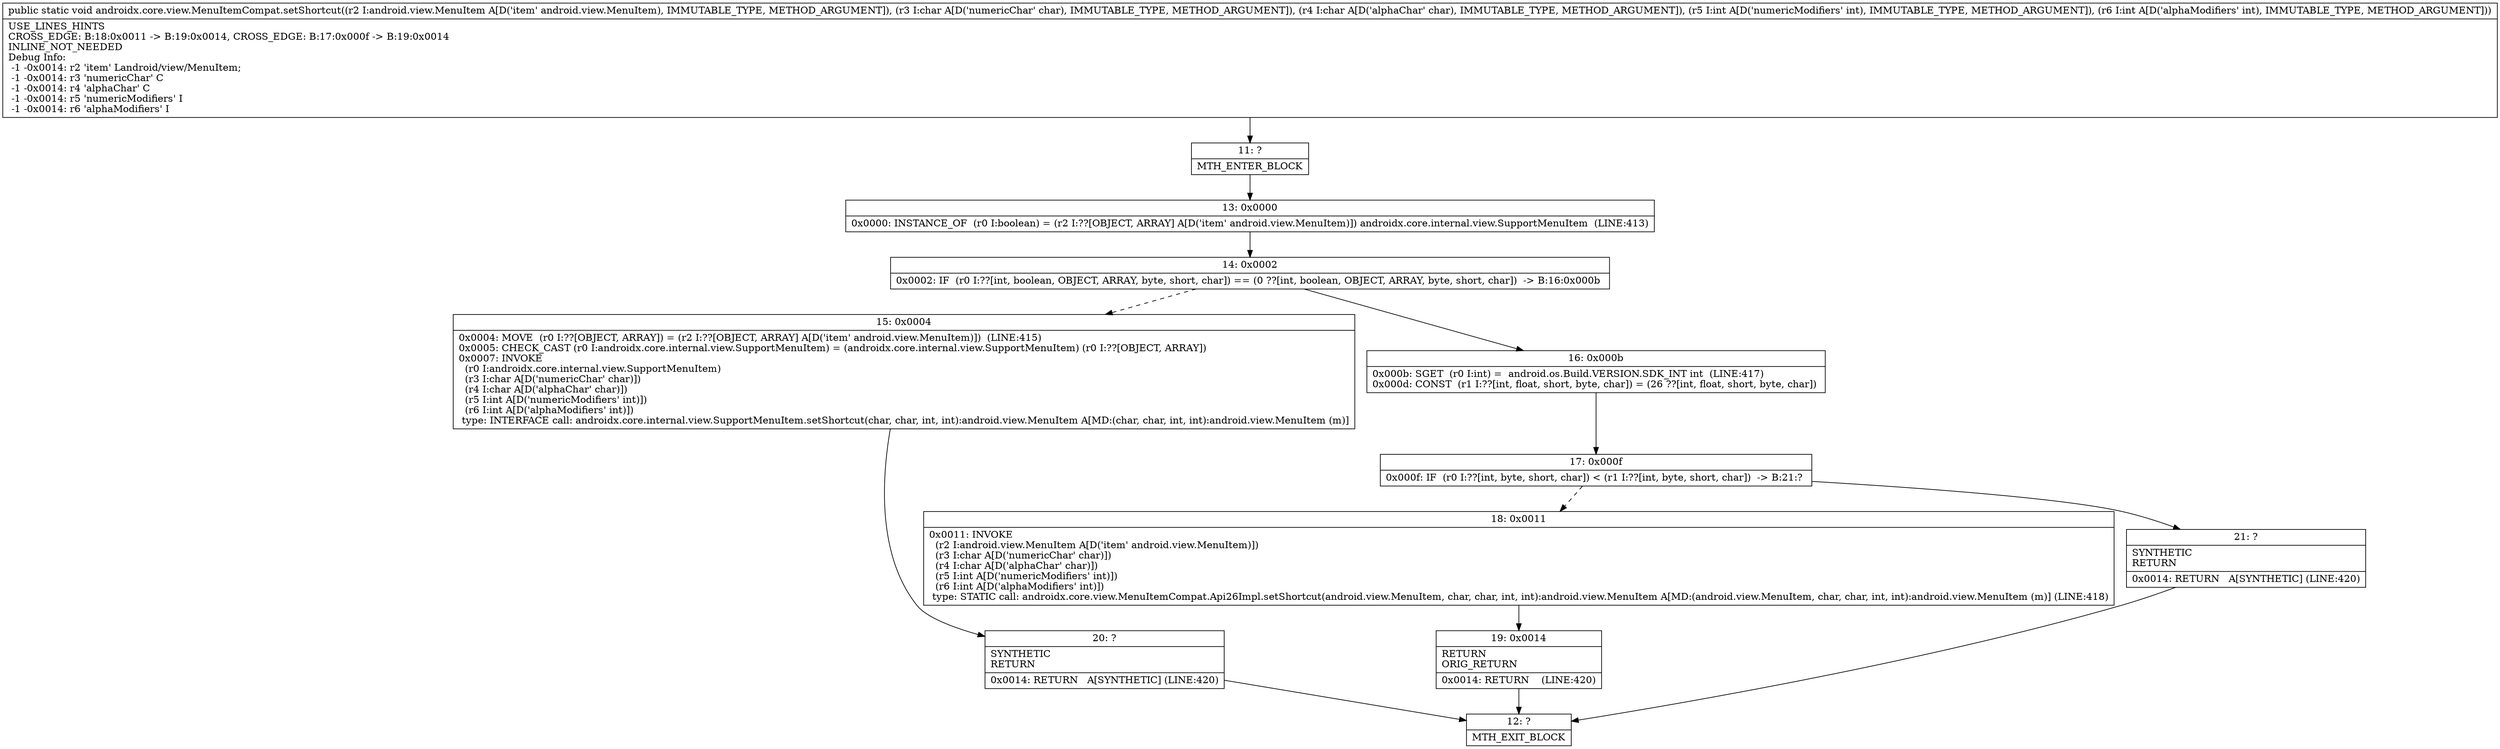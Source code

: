 digraph "CFG forandroidx.core.view.MenuItemCompat.setShortcut(Landroid\/view\/MenuItem;CCII)V" {
Node_11 [shape=record,label="{11\:\ ?|MTH_ENTER_BLOCK\l}"];
Node_13 [shape=record,label="{13\:\ 0x0000|0x0000: INSTANCE_OF  (r0 I:boolean) = (r2 I:??[OBJECT, ARRAY] A[D('item' android.view.MenuItem)]) androidx.core.internal.view.SupportMenuItem  (LINE:413)\l}"];
Node_14 [shape=record,label="{14\:\ 0x0002|0x0002: IF  (r0 I:??[int, boolean, OBJECT, ARRAY, byte, short, char]) == (0 ??[int, boolean, OBJECT, ARRAY, byte, short, char])  \-\> B:16:0x000b \l}"];
Node_15 [shape=record,label="{15\:\ 0x0004|0x0004: MOVE  (r0 I:??[OBJECT, ARRAY]) = (r2 I:??[OBJECT, ARRAY] A[D('item' android.view.MenuItem)])  (LINE:415)\l0x0005: CHECK_CAST (r0 I:androidx.core.internal.view.SupportMenuItem) = (androidx.core.internal.view.SupportMenuItem) (r0 I:??[OBJECT, ARRAY]) \l0x0007: INVOKE  \l  (r0 I:androidx.core.internal.view.SupportMenuItem)\l  (r3 I:char A[D('numericChar' char)])\l  (r4 I:char A[D('alphaChar' char)])\l  (r5 I:int A[D('numericModifiers' int)])\l  (r6 I:int A[D('alphaModifiers' int)])\l type: INTERFACE call: androidx.core.internal.view.SupportMenuItem.setShortcut(char, char, int, int):android.view.MenuItem A[MD:(char, char, int, int):android.view.MenuItem (m)]\l}"];
Node_20 [shape=record,label="{20\:\ ?|SYNTHETIC\lRETURN\l|0x0014: RETURN   A[SYNTHETIC] (LINE:420)\l}"];
Node_12 [shape=record,label="{12\:\ ?|MTH_EXIT_BLOCK\l}"];
Node_16 [shape=record,label="{16\:\ 0x000b|0x000b: SGET  (r0 I:int) =  android.os.Build.VERSION.SDK_INT int  (LINE:417)\l0x000d: CONST  (r1 I:??[int, float, short, byte, char]) = (26 ??[int, float, short, byte, char]) \l}"];
Node_17 [shape=record,label="{17\:\ 0x000f|0x000f: IF  (r0 I:??[int, byte, short, char]) \< (r1 I:??[int, byte, short, char])  \-\> B:21:? \l}"];
Node_18 [shape=record,label="{18\:\ 0x0011|0x0011: INVOKE  \l  (r2 I:android.view.MenuItem A[D('item' android.view.MenuItem)])\l  (r3 I:char A[D('numericChar' char)])\l  (r4 I:char A[D('alphaChar' char)])\l  (r5 I:int A[D('numericModifiers' int)])\l  (r6 I:int A[D('alphaModifiers' int)])\l type: STATIC call: androidx.core.view.MenuItemCompat.Api26Impl.setShortcut(android.view.MenuItem, char, char, int, int):android.view.MenuItem A[MD:(android.view.MenuItem, char, char, int, int):android.view.MenuItem (m)] (LINE:418)\l}"];
Node_19 [shape=record,label="{19\:\ 0x0014|RETURN\lORIG_RETURN\l|0x0014: RETURN    (LINE:420)\l}"];
Node_21 [shape=record,label="{21\:\ ?|SYNTHETIC\lRETURN\l|0x0014: RETURN   A[SYNTHETIC] (LINE:420)\l}"];
MethodNode[shape=record,label="{public static void androidx.core.view.MenuItemCompat.setShortcut((r2 I:android.view.MenuItem A[D('item' android.view.MenuItem), IMMUTABLE_TYPE, METHOD_ARGUMENT]), (r3 I:char A[D('numericChar' char), IMMUTABLE_TYPE, METHOD_ARGUMENT]), (r4 I:char A[D('alphaChar' char), IMMUTABLE_TYPE, METHOD_ARGUMENT]), (r5 I:int A[D('numericModifiers' int), IMMUTABLE_TYPE, METHOD_ARGUMENT]), (r6 I:int A[D('alphaModifiers' int), IMMUTABLE_TYPE, METHOD_ARGUMENT]))  | USE_LINES_HINTS\lCROSS_EDGE: B:18:0x0011 \-\> B:19:0x0014, CROSS_EDGE: B:17:0x000f \-\> B:19:0x0014\lINLINE_NOT_NEEDED\lDebug Info:\l  \-1 \-0x0014: r2 'item' Landroid\/view\/MenuItem;\l  \-1 \-0x0014: r3 'numericChar' C\l  \-1 \-0x0014: r4 'alphaChar' C\l  \-1 \-0x0014: r5 'numericModifiers' I\l  \-1 \-0x0014: r6 'alphaModifiers' I\l}"];
MethodNode -> Node_11;Node_11 -> Node_13;
Node_13 -> Node_14;
Node_14 -> Node_15[style=dashed];
Node_14 -> Node_16;
Node_15 -> Node_20;
Node_20 -> Node_12;
Node_16 -> Node_17;
Node_17 -> Node_18[style=dashed];
Node_17 -> Node_21;
Node_18 -> Node_19;
Node_19 -> Node_12;
Node_21 -> Node_12;
}

